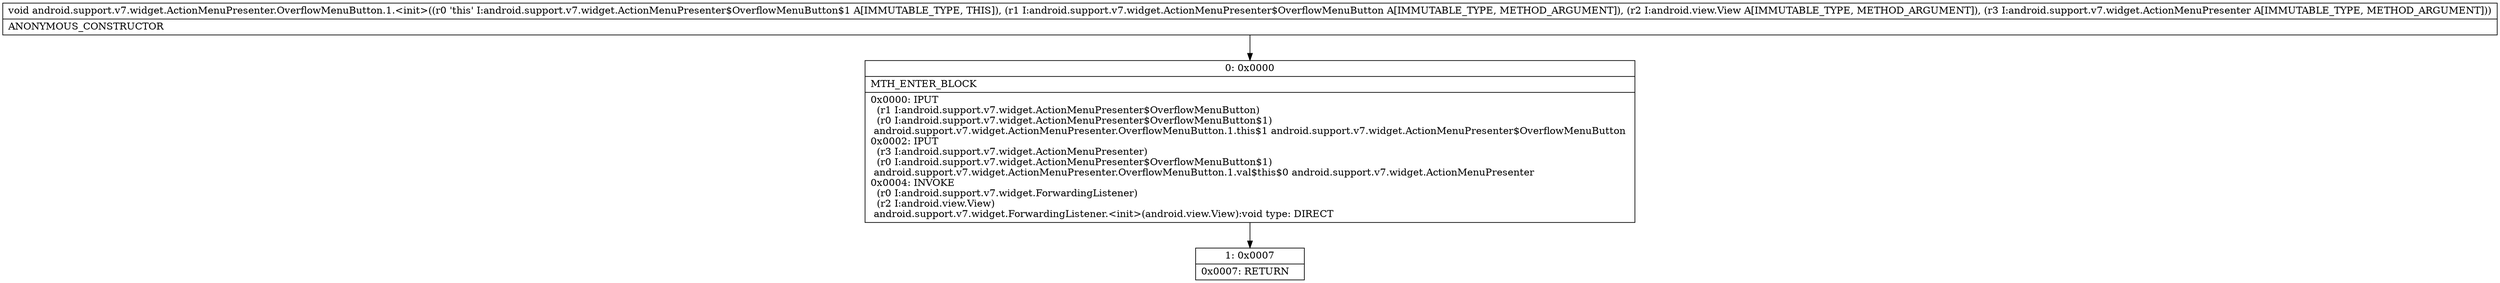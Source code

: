 digraph "CFG forandroid.support.v7.widget.ActionMenuPresenter.OverflowMenuButton.1.\<init\>(Landroid\/support\/v7\/widget\/ActionMenuPresenter$OverflowMenuButton;Landroid\/view\/View;Landroid\/support\/v7\/widget\/ActionMenuPresenter;)V" {
Node_0 [shape=record,label="{0\:\ 0x0000|MTH_ENTER_BLOCK\l|0x0000: IPUT  \l  (r1 I:android.support.v7.widget.ActionMenuPresenter$OverflowMenuButton)\l  (r0 I:android.support.v7.widget.ActionMenuPresenter$OverflowMenuButton$1)\l android.support.v7.widget.ActionMenuPresenter.OverflowMenuButton.1.this$1 android.support.v7.widget.ActionMenuPresenter$OverflowMenuButton \l0x0002: IPUT  \l  (r3 I:android.support.v7.widget.ActionMenuPresenter)\l  (r0 I:android.support.v7.widget.ActionMenuPresenter$OverflowMenuButton$1)\l android.support.v7.widget.ActionMenuPresenter.OverflowMenuButton.1.val$this$0 android.support.v7.widget.ActionMenuPresenter \l0x0004: INVOKE  \l  (r0 I:android.support.v7.widget.ForwardingListener)\l  (r2 I:android.view.View)\l android.support.v7.widget.ForwardingListener.\<init\>(android.view.View):void type: DIRECT \l}"];
Node_1 [shape=record,label="{1\:\ 0x0007|0x0007: RETURN   \l}"];
MethodNode[shape=record,label="{void android.support.v7.widget.ActionMenuPresenter.OverflowMenuButton.1.\<init\>((r0 'this' I:android.support.v7.widget.ActionMenuPresenter$OverflowMenuButton$1 A[IMMUTABLE_TYPE, THIS]), (r1 I:android.support.v7.widget.ActionMenuPresenter$OverflowMenuButton A[IMMUTABLE_TYPE, METHOD_ARGUMENT]), (r2 I:android.view.View A[IMMUTABLE_TYPE, METHOD_ARGUMENT]), (r3 I:android.support.v7.widget.ActionMenuPresenter A[IMMUTABLE_TYPE, METHOD_ARGUMENT]))  | ANONYMOUS_CONSTRUCTOR\l}"];
MethodNode -> Node_0;
Node_0 -> Node_1;
}

